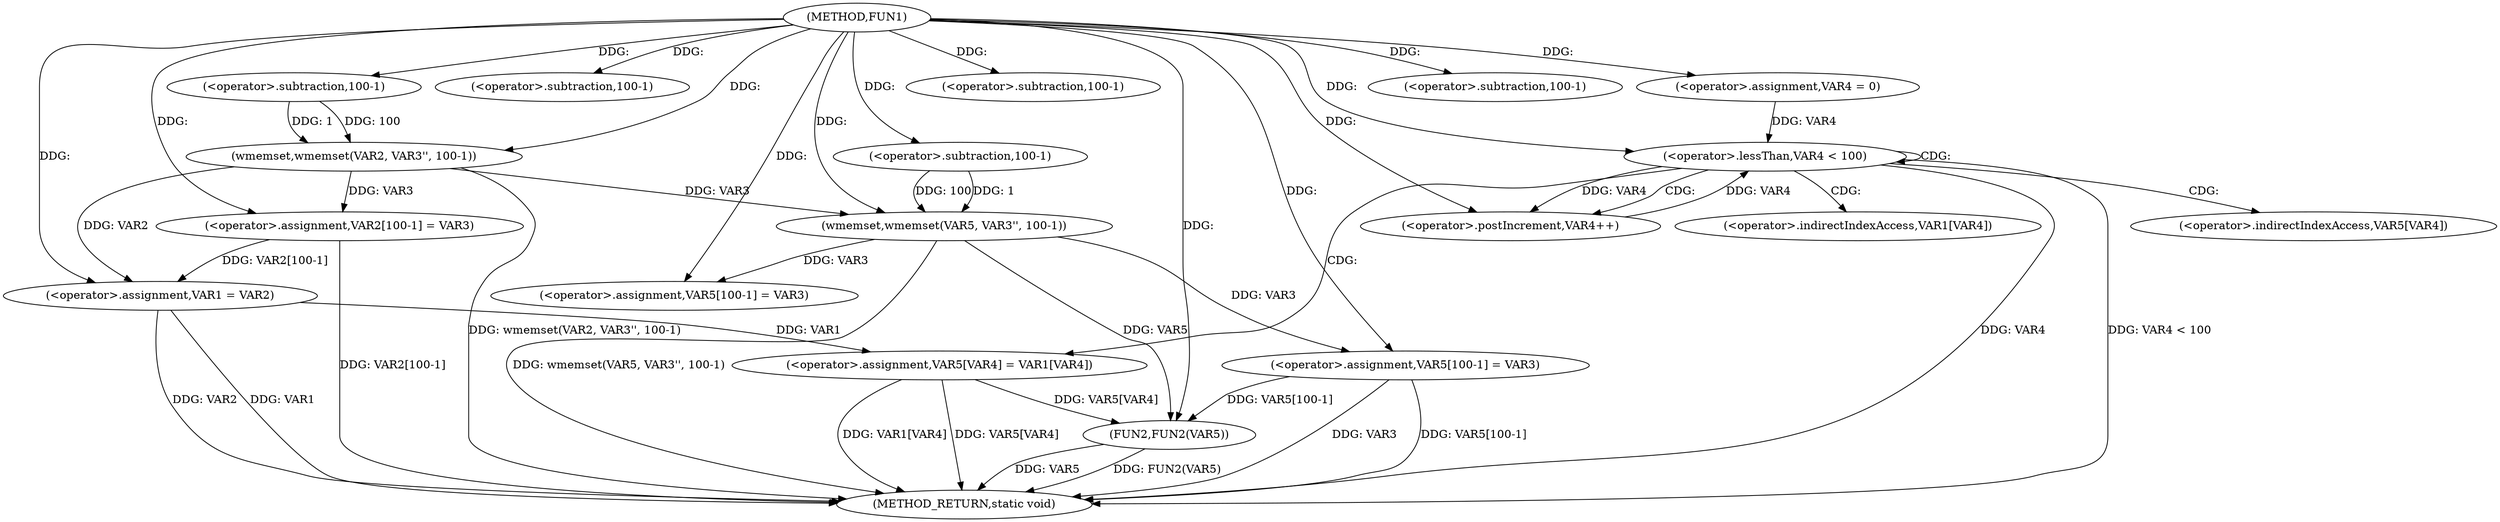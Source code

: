 digraph FUN1 {  
"1000100" [label = "(METHOD,FUN1)" ]
"1000162" [label = "(METHOD_RETURN,static void)" ]
"1000104" [label = "(wmemset,wmemset(VAR2, VAR3'', 100-1))" ]
"1000107" [label = "(<operator>.subtraction,100-1)" ]
"1000110" [label = "(<operator>.assignment,VAR2[100-1] = VAR3)" ]
"1000113" [label = "(<operator>.subtraction,100-1)" ]
"1000117" [label = "(<operator>.assignment,VAR1 = VAR2)" ]
"1000123" [label = "(wmemset,wmemset(VAR5, VAR3'', 100-1))" ]
"1000126" [label = "(<operator>.subtraction,100-1)" ]
"1000129" [label = "(<operator>.assignment,VAR5[100-1] = VAR3)" ]
"1000132" [label = "(<operator>.subtraction,100-1)" ]
"1000137" [label = "(<operator>.assignment,VAR4 = 0)" ]
"1000140" [label = "(<operator>.lessThan,VAR4 < 100)" ]
"1000143" [label = "(<operator>.postIncrement,VAR4++)" ]
"1000146" [label = "(<operator>.assignment,VAR5[VAR4] = VAR1[VAR4])" ]
"1000153" [label = "(<operator>.assignment,VAR5[100-1] = VAR3)" ]
"1000156" [label = "(<operator>.subtraction,100-1)" ]
"1000160" [label = "(FUN2,FUN2(VAR5))" ]
"1000147" [label = "(<operator>.indirectIndexAccess,VAR5[VAR4])" ]
"1000150" [label = "(<operator>.indirectIndexAccess,VAR1[VAR4])" ]
  "1000104" -> "1000162"  [ label = "DDG: wmemset(VAR2, VAR3'', 100-1)"] 
  "1000160" -> "1000162"  [ label = "DDG: FUN2(VAR5)"] 
  "1000140" -> "1000162"  [ label = "DDG: VAR4 < 100"] 
  "1000117" -> "1000162"  [ label = "DDG: VAR1"] 
  "1000153" -> "1000162"  [ label = "DDG: VAR5[100-1]"] 
  "1000146" -> "1000162"  [ label = "DDG: VAR1[VAR4]"] 
  "1000117" -> "1000162"  [ label = "DDG: VAR2"] 
  "1000153" -> "1000162"  [ label = "DDG: VAR3"] 
  "1000123" -> "1000162"  [ label = "DDG: wmemset(VAR5, VAR3'', 100-1)"] 
  "1000140" -> "1000162"  [ label = "DDG: VAR4"] 
  "1000146" -> "1000162"  [ label = "DDG: VAR5[VAR4]"] 
  "1000110" -> "1000162"  [ label = "DDG: VAR2[100-1]"] 
  "1000160" -> "1000162"  [ label = "DDG: VAR5"] 
  "1000100" -> "1000104"  [ label = "DDG: "] 
  "1000107" -> "1000104"  [ label = "DDG: 100"] 
  "1000107" -> "1000104"  [ label = "DDG: 1"] 
  "1000100" -> "1000107"  [ label = "DDG: "] 
  "1000104" -> "1000110"  [ label = "DDG: VAR3"] 
  "1000100" -> "1000110"  [ label = "DDG: "] 
  "1000100" -> "1000113"  [ label = "DDG: "] 
  "1000104" -> "1000117"  [ label = "DDG: VAR2"] 
  "1000110" -> "1000117"  [ label = "DDG: VAR2[100-1]"] 
  "1000100" -> "1000117"  [ label = "DDG: "] 
  "1000100" -> "1000123"  [ label = "DDG: "] 
  "1000104" -> "1000123"  [ label = "DDG: VAR3"] 
  "1000126" -> "1000123"  [ label = "DDG: 100"] 
  "1000126" -> "1000123"  [ label = "DDG: 1"] 
  "1000100" -> "1000126"  [ label = "DDG: "] 
  "1000123" -> "1000129"  [ label = "DDG: VAR3"] 
  "1000100" -> "1000129"  [ label = "DDG: "] 
  "1000100" -> "1000132"  [ label = "DDG: "] 
  "1000100" -> "1000137"  [ label = "DDG: "] 
  "1000143" -> "1000140"  [ label = "DDG: VAR4"] 
  "1000137" -> "1000140"  [ label = "DDG: VAR4"] 
  "1000100" -> "1000140"  [ label = "DDG: "] 
  "1000140" -> "1000143"  [ label = "DDG: VAR4"] 
  "1000100" -> "1000143"  [ label = "DDG: "] 
  "1000117" -> "1000146"  [ label = "DDG: VAR1"] 
  "1000100" -> "1000153"  [ label = "DDG: "] 
  "1000123" -> "1000153"  [ label = "DDG: VAR3"] 
  "1000100" -> "1000156"  [ label = "DDG: "] 
  "1000153" -> "1000160"  [ label = "DDG: VAR5[100-1]"] 
  "1000146" -> "1000160"  [ label = "DDG: VAR5[VAR4]"] 
  "1000123" -> "1000160"  [ label = "DDG: VAR5"] 
  "1000100" -> "1000160"  [ label = "DDG: "] 
  "1000140" -> "1000147"  [ label = "CDG: "] 
  "1000140" -> "1000150"  [ label = "CDG: "] 
  "1000140" -> "1000146"  [ label = "CDG: "] 
  "1000140" -> "1000143"  [ label = "CDG: "] 
  "1000140" -> "1000140"  [ label = "CDG: "] 
}
